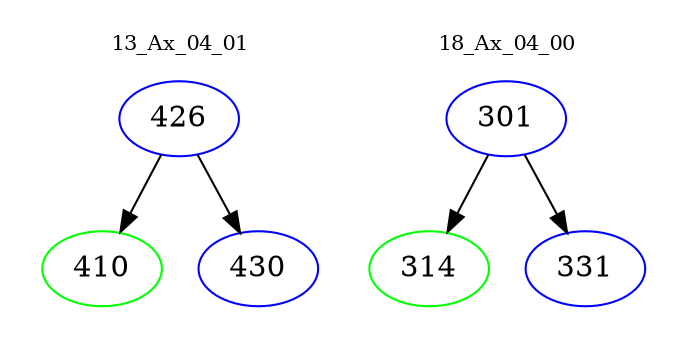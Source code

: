 digraph{
subgraph cluster_0 {
color = white
label = "13_Ax_04_01";
fontsize=10;
T0_426 [label="426", color="blue"]
T0_426 -> T0_410 [color="black"]
T0_410 [label="410", color="green"]
T0_426 -> T0_430 [color="black"]
T0_430 [label="430", color="blue"]
}
subgraph cluster_1 {
color = white
label = "18_Ax_04_00";
fontsize=10;
T1_301 [label="301", color="blue"]
T1_301 -> T1_314 [color="black"]
T1_314 [label="314", color="green"]
T1_301 -> T1_331 [color="black"]
T1_331 [label="331", color="blue"]
}
}
